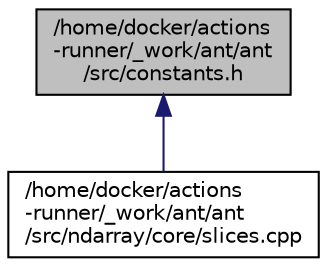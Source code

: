 digraph "/home/docker/actions-runner/_work/ant/ant/src/constants.h"
{
 // LATEX_PDF_SIZE
  edge [fontname="Helvetica",fontsize="10",labelfontname="Helvetica",labelfontsize="10"];
  node [fontname="Helvetica",fontsize="10",shape=record];
  Node1 [label="/home/docker/actions\l-runner/_work/ant/ant\l/src/constants.h",height=0.2,width=0.4,color="black", fillcolor="grey75", style="filled", fontcolor="black",tooltip=" "];
  Node1 -> Node2 [dir="back",color="midnightblue",fontsize="10",style="solid",fontname="Helvetica"];
  Node2 [label="/home/docker/actions\l-runner/_work/ant/ant\l/src/ndarray/core/slices.cpp",height=0.2,width=0.4,color="black", fillcolor="white", style="filled",URL="$slices_8cpp.html",tooltip=" "];
}
